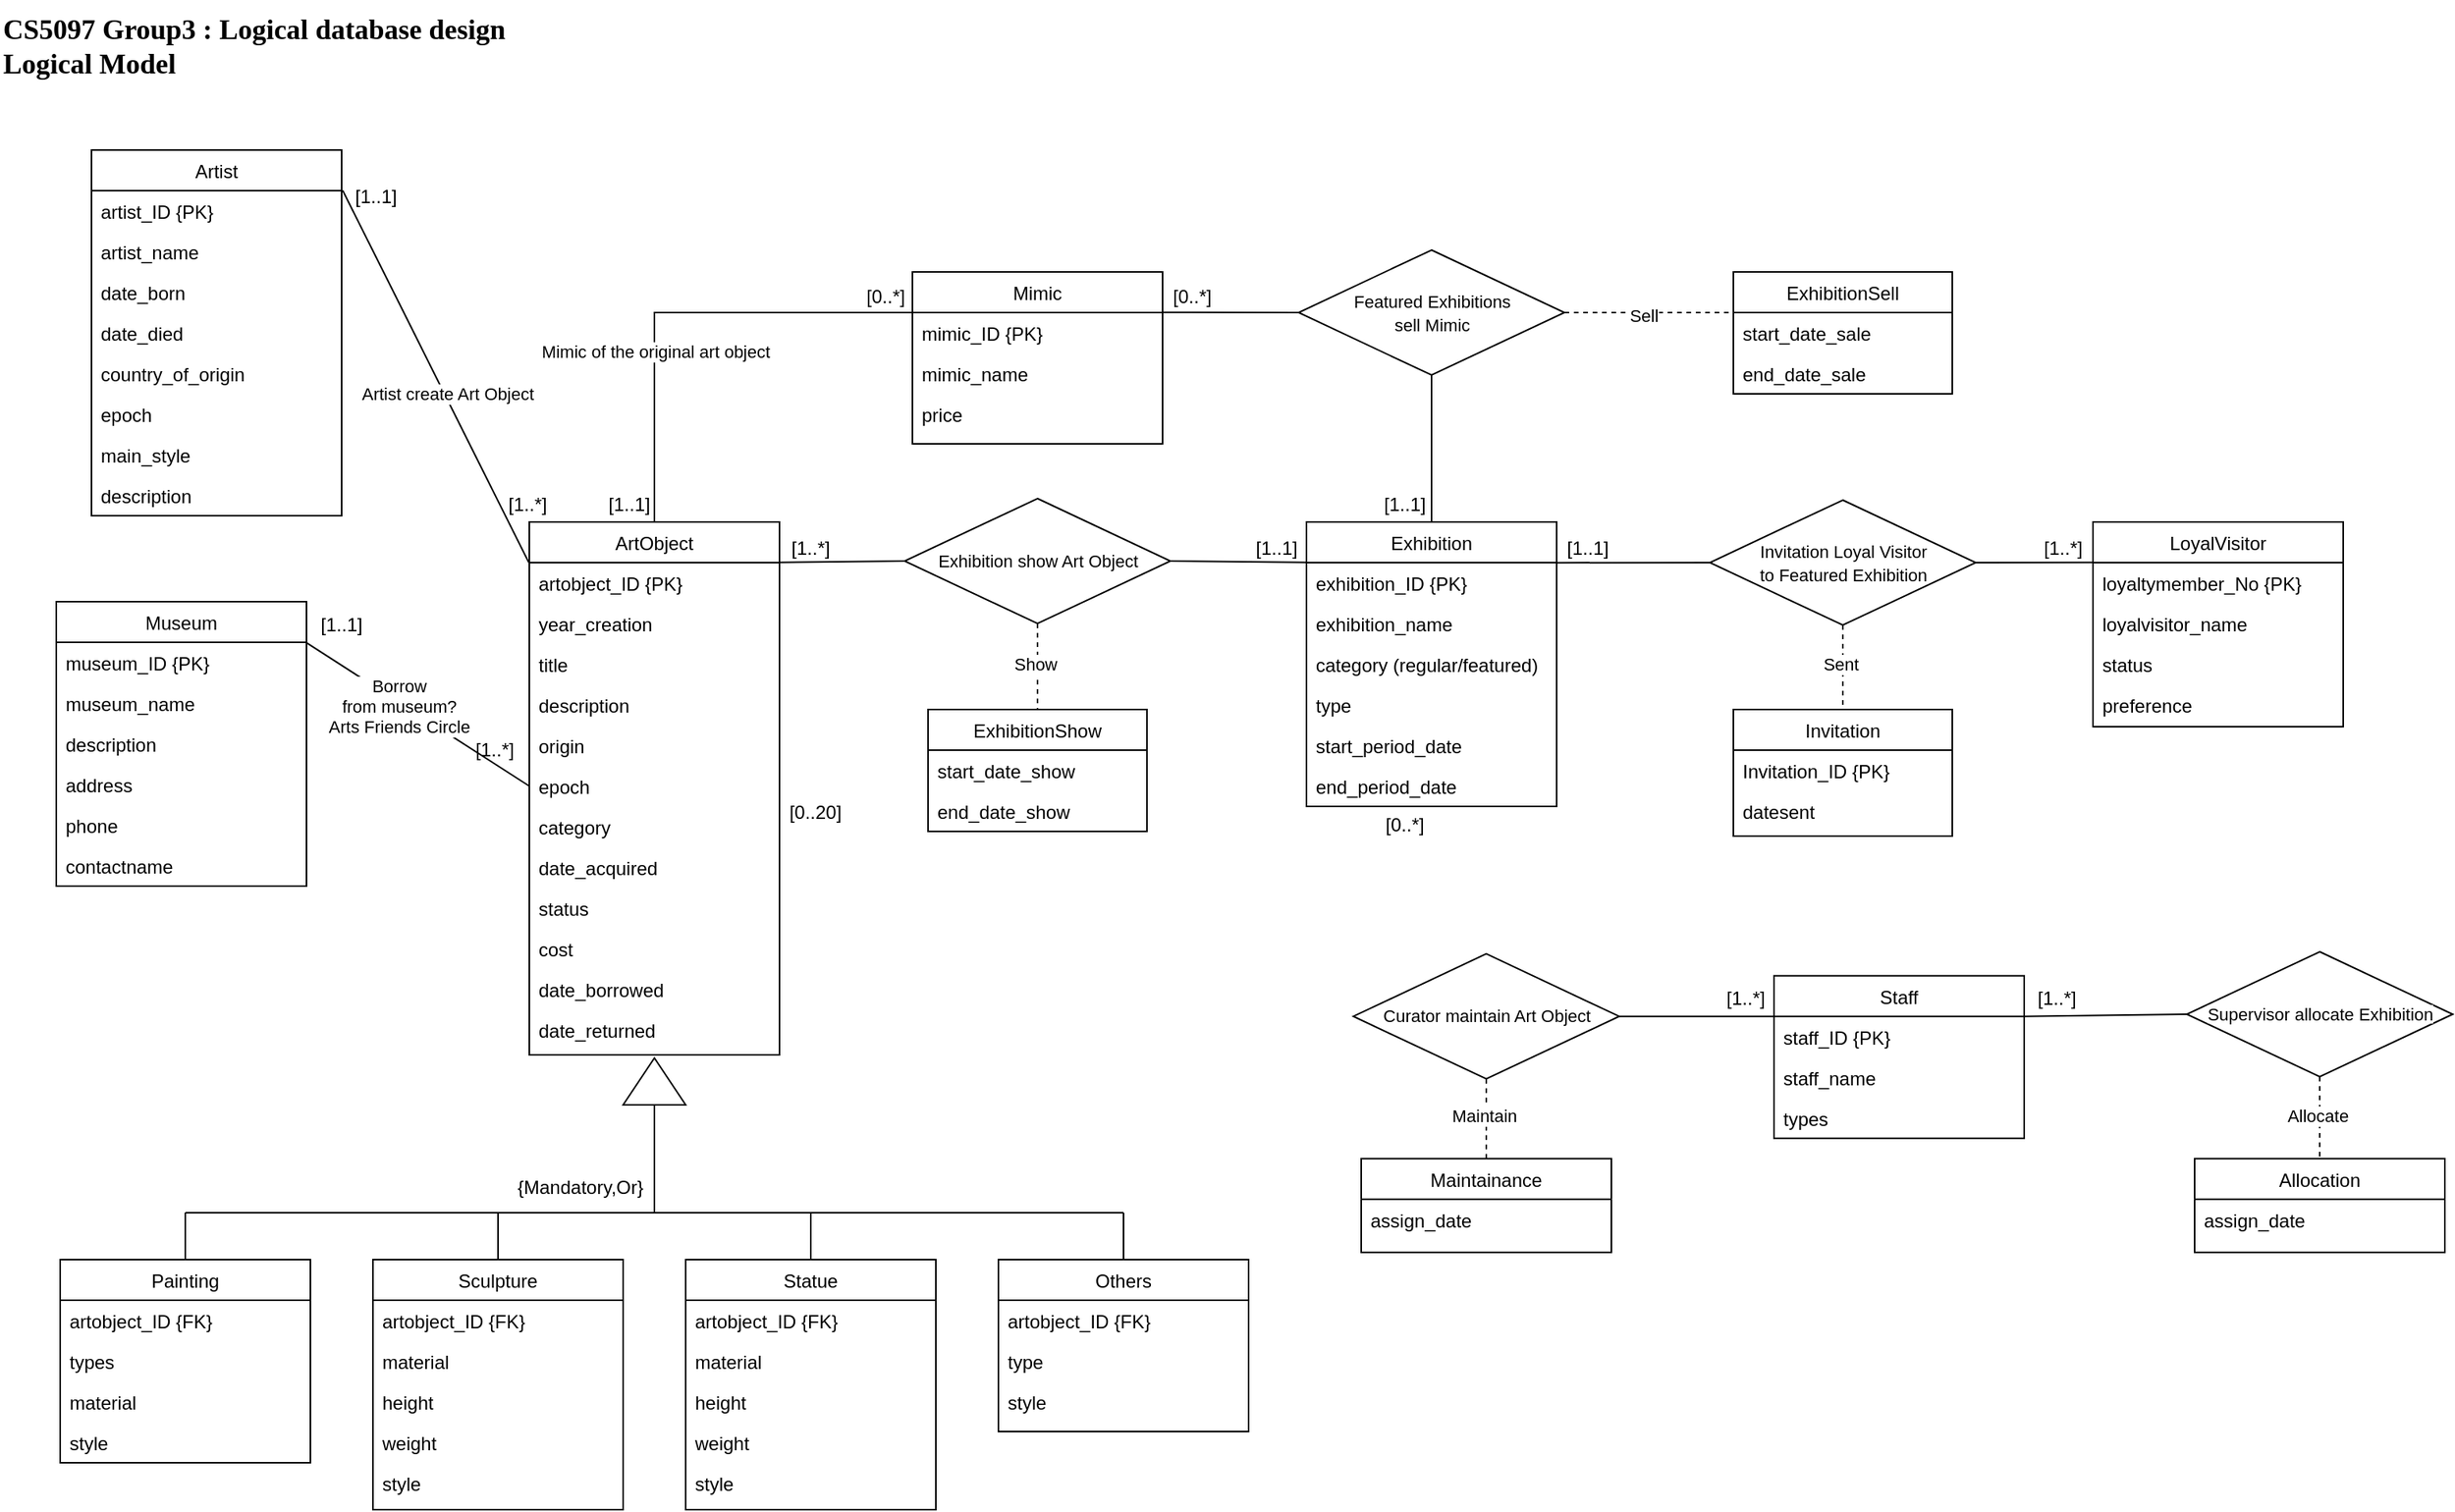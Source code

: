<mxfile version="25.0.1">
  <diagram name="Page-1" id="IZ9ZeoTpkab2BtDsZXUm">
    <mxGraphModel dx="1613" dy="706" grid="1" gridSize="10" guides="1" tooltips="1" connect="1" arrows="1" fold="1" page="1" pageScale="1" pageWidth="850" pageHeight="1100" math="0" shadow="0">
      <root>
        <mxCell id="0" />
        <mxCell id="1" parent="0" />
        <mxCell id="pGw7Etr71XwitQisdbL5-1" value="Museum" style="swimlane;fontStyle=0;align=center;verticalAlign=top;childLayout=stackLayout;horizontal=1;startSize=26;horizontalStack=0;resizeParent=1;resizeLast=0;collapsible=1;marginBottom=0;rounded=0;shadow=0;strokeWidth=1;" vertex="1" parent="1">
          <mxGeometry x="76" y="425" width="160" height="182" as="geometry">
            <mxRectangle x="130" y="380" width="160" height="26" as="alternateBounds" />
          </mxGeometry>
        </mxCell>
        <mxCell id="pGw7Etr71XwitQisdbL5-2" value="museum_ID {PK}" style="text;align=left;verticalAlign=top;spacingLeft=4;spacingRight=4;overflow=hidden;rotatable=0;points=[[0,0.5],[1,0.5]];portConstraint=eastwest;" vertex="1" parent="pGw7Etr71XwitQisdbL5-1">
          <mxGeometry y="26" width="160" height="26" as="geometry" />
        </mxCell>
        <mxCell id="pGw7Etr71XwitQisdbL5-3" value="museum_name" style="text;align=left;verticalAlign=top;spacingLeft=4;spacingRight=4;overflow=hidden;rotatable=0;points=[[0,0.5],[1,0.5]];portConstraint=eastwest;" vertex="1" parent="pGw7Etr71XwitQisdbL5-1">
          <mxGeometry y="52" width="160" height="26" as="geometry" />
        </mxCell>
        <mxCell id="pGw7Etr71XwitQisdbL5-4" value="description" style="text;align=left;verticalAlign=top;spacingLeft=4;spacingRight=4;overflow=hidden;rotatable=0;points=[[0,0.5],[1,0.5]];portConstraint=eastwest;" vertex="1" parent="pGw7Etr71XwitQisdbL5-1">
          <mxGeometry y="78" width="160" height="26" as="geometry" />
        </mxCell>
        <mxCell id="pGw7Etr71XwitQisdbL5-5" value="address" style="text;align=left;verticalAlign=top;spacingLeft=4;spacingRight=4;overflow=hidden;rotatable=0;points=[[0,0.5],[1,0.5]];portConstraint=eastwest;" vertex="1" parent="pGw7Etr71XwitQisdbL5-1">
          <mxGeometry y="104" width="160" height="26" as="geometry" />
        </mxCell>
        <mxCell id="pGw7Etr71XwitQisdbL5-6" value="phone" style="text;align=left;verticalAlign=top;spacingLeft=4;spacingRight=4;overflow=hidden;rotatable=0;points=[[0,0.5],[1,0.5]];portConstraint=eastwest;" vertex="1" parent="pGw7Etr71XwitQisdbL5-1">
          <mxGeometry y="130" width="160" height="26" as="geometry" />
        </mxCell>
        <mxCell id="pGw7Etr71XwitQisdbL5-7" value="contactname" style="text;align=left;verticalAlign=top;spacingLeft=4;spacingRight=4;overflow=hidden;rotatable=0;points=[[0,0.5],[1,0.5]];portConstraint=eastwest;" vertex="1" parent="pGw7Etr71XwitQisdbL5-1">
          <mxGeometry y="156" width="160" height="26" as="geometry" />
        </mxCell>
        <mxCell id="pGw7Etr71XwitQisdbL5-8" value="ArtObject" style="swimlane;fontStyle=0;align=center;verticalAlign=top;childLayout=stackLayout;horizontal=1;startSize=26;horizontalStack=0;resizeParent=1;resizeLast=0;collapsible=1;marginBottom=0;rounded=0;shadow=0;strokeWidth=1;" vertex="1" parent="1">
          <mxGeometry x="378.5" y="374" width="160" height="341" as="geometry">
            <mxRectangle x="130" y="380" width="160" height="26" as="alternateBounds" />
          </mxGeometry>
        </mxCell>
        <mxCell id="pGw7Etr71XwitQisdbL5-9" value="artobject_ID {PK}" style="text;align=left;verticalAlign=top;spacingLeft=4;spacingRight=4;overflow=hidden;rotatable=0;points=[[0,0.5],[1,0.5]];portConstraint=eastwest;" vertex="1" parent="pGw7Etr71XwitQisdbL5-8">
          <mxGeometry y="26" width="160" height="26" as="geometry" />
        </mxCell>
        <mxCell id="pGw7Etr71XwitQisdbL5-10" value="year_creation" style="text;align=left;verticalAlign=top;spacingLeft=4;spacingRight=4;overflow=hidden;rotatable=0;points=[[0,0.5],[1,0.5]];portConstraint=eastwest;" vertex="1" parent="pGw7Etr71XwitQisdbL5-8">
          <mxGeometry y="52" width="160" height="26" as="geometry" />
        </mxCell>
        <mxCell id="pGw7Etr71XwitQisdbL5-11" value="title" style="text;align=left;verticalAlign=top;spacingLeft=4;spacingRight=4;overflow=hidden;rotatable=0;points=[[0,0.5],[1,0.5]];portConstraint=eastwest;" vertex="1" parent="pGw7Etr71XwitQisdbL5-8">
          <mxGeometry y="78" width="160" height="26" as="geometry" />
        </mxCell>
        <mxCell id="pGw7Etr71XwitQisdbL5-12" value="description" style="text;align=left;verticalAlign=top;spacingLeft=4;spacingRight=4;overflow=hidden;rotatable=0;points=[[0,0.5],[1,0.5]];portConstraint=eastwest;" vertex="1" parent="pGw7Etr71XwitQisdbL5-8">
          <mxGeometry y="104" width="160" height="26" as="geometry" />
        </mxCell>
        <mxCell id="pGw7Etr71XwitQisdbL5-13" value="origin" style="text;align=left;verticalAlign=top;spacingLeft=4;spacingRight=4;overflow=hidden;rotatable=0;points=[[0,0.5],[1,0.5]];portConstraint=eastwest;" vertex="1" parent="pGw7Etr71XwitQisdbL5-8">
          <mxGeometry y="130" width="160" height="26" as="geometry" />
        </mxCell>
        <mxCell id="pGw7Etr71XwitQisdbL5-14" value="epoch" style="text;align=left;verticalAlign=top;spacingLeft=4;spacingRight=4;overflow=hidden;rotatable=0;points=[[0,0.5],[1,0.5]];portConstraint=eastwest;" vertex="1" parent="pGw7Etr71XwitQisdbL5-8">
          <mxGeometry y="156" width="160" height="26" as="geometry" />
        </mxCell>
        <mxCell id="pGw7Etr71XwitQisdbL5-15" value="category" style="text;align=left;verticalAlign=top;spacingLeft=4;spacingRight=4;overflow=hidden;rotatable=0;points=[[0,0.5],[1,0.5]];portConstraint=eastwest;" vertex="1" parent="pGw7Etr71XwitQisdbL5-8">
          <mxGeometry y="182" width="160" height="26" as="geometry" />
        </mxCell>
        <mxCell id="pGw7Etr71XwitQisdbL5-16" value="date_acquired" style="text;align=left;verticalAlign=top;spacingLeft=4;spacingRight=4;overflow=hidden;rotatable=0;points=[[0,0.5],[1,0.5]];portConstraint=eastwest;" vertex="1" parent="pGw7Etr71XwitQisdbL5-8">
          <mxGeometry y="208" width="160" height="26" as="geometry" />
        </mxCell>
        <mxCell id="pGw7Etr71XwitQisdbL5-17" value="status" style="text;align=left;verticalAlign=top;spacingLeft=4;spacingRight=4;overflow=hidden;rotatable=0;points=[[0,0.5],[1,0.5]];portConstraint=eastwest;" vertex="1" parent="pGw7Etr71XwitQisdbL5-8">
          <mxGeometry y="234" width="160" height="26" as="geometry" />
        </mxCell>
        <mxCell id="pGw7Etr71XwitQisdbL5-18" value="cost" style="text;align=left;verticalAlign=top;spacingLeft=4;spacingRight=4;overflow=hidden;rotatable=0;points=[[0,0.5],[1,0.5]];portConstraint=eastwest;" vertex="1" parent="pGw7Etr71XwitQisdbL5-8">
          <mxGeometry y="260" width="160" height="26" as="geometry" />
        </mxCell>
        <mxCell id="pGw7Etr71XwitQisdbL5-19" value="date_borrowed" style="text;align=left;verticalAlign=top;spacingLeft=4;spacingRight=4;overflow=hidden;rotatable=0;points=[[0,0.5],[1,0.5]];portConstraint=eastwest;" vertex="1" parent="pGw7Etr71XwitQisdbL5-8">
          <mxGeometry y="286" width="160" height="26" as="geometry" />
        </mxCell>
        <mxCell id="pGw7Etr71XwitQisdbL5-20" value="date_returned" style="text;align=left;verticalAlign=top;spacingLeft=4;spacingRight=4;overflow=hidden;rotatable=0;points=[[0,0.5],[1,0.5]];portConstraint=eastwest;" vertex="1" parent="pGw7Etr71XwitQisdbL5-8">
          <mxGeometry y="312" width="160" height="26" as="geometry" />
        </mxCell>
        <mxCell id="pGw7Etr71XwitQisdbL5-21" value="Artist" style="swimlane;fontStyle=0;align=center;verticalAlign=top;childLayout=stackLayout;horizontal=1;startSize=26;horizontalStack=0;resizeParent=1;resizeLast=0;collapsible=1;marginBottom=0;rounded=0;shadow=0;strokeWidth=1;" vertex="1" parent="1">
          <mxGeometry x="98.5" y="136" width="160" height="234" as="geometry">
            <mxRectangle x="130" y="380" width="160" height="26" as="alternateBounds" />
          </mxGeometry>
        </mxCell>
        <mxCell id="pGw7Etr71XwitQisdbL5-22" value="artist_ID {PK}" style="text;align=left;verticalAlign=top;spacingLeft=4;spacingRight=4;overflow=hidden;rotatable=0;points=[[0,0.5],[1,0.5]];portConstraint=eastwest;" vertex="1" parent="pGw7Etr71XwitQisdbL5-21">
          <mxGeometry y="26" width="160" height="26" as="geometry" />
        </mxCell>
        <mxCell id="pGw7Etr71XwitQisdbL5-23" value="artist_name" style="text;align=left;verticalAlign=top;spacingLeft=4;spacingRight=4;overflow=hidden;rotatable=0;points=[[0,0.5],[1,0.5]];portConstraint=eastwest;" vertex="1" parent="pGw7Etr71XwitQisdbL5-21">
          <mxGeometry y="52" width="160" height="26" as="geometry" />
        </mxCell>
        <mxCell id="pGw7Etr71XwitQisdbL5-24" value="date_born" style="text;align=left;verticalAlign=top;spacingLeft=4;spacingRight=4;overflow=hidden;rotatable=0;points=[[0,0.5],[1,0.5]];portConstraint=eastwest;" vertex="1" parent="pGw7Etr71XwitQisdbL5-21">
          <mxGeometry y="78" width="160" height="26" as="geometry" />
        </mxCell>
        <mxCell id="pGw7Etr71XwitQisdbL5-25" value="date_died" style="text;align=left;verticalAlign=top;spacingLeft=4;spacingRight=4;overflow=hidden;rotatable=0;points=[[0,0.5],[1,0.5]];portConstraint=eastwest;" vertex="1" parent="pGw7Etr71XwitQisdbL5-21">
          <mxGeometry y="104" width="160" height="26" as="geometry" />
        </mxCell>
        <mxCell id="pGw7Etr71XwitQisdbL5-26" value="country_of_origin" style="text;align=left;verticalAlign=top;spacingLeft=4;spacingRight=4;overflow=hidden;rotatable=0;points=[[0,0.5],[1,0.5]];portConstraint=eastwest;" vertex="1" parent="pGw7Etr71XwitQisdbL5-21">
          <mxGeometry y="130" width="160" height="26" as="geometry" />
        </mxCell>
        <mxCell id="pGw7Etr71XwitQisdbL5-27" value="epoch" style="text;align=left;verticalAlign=top;spacingLeft=4;spacingRight=4;overflow=hidden;rotatable=0;points=[[0,0.5],[1,0.5]];portConstraint=eastwest;" vertex="1" parent="pGw7Etr71XwitQisdbL5-21">
          <mxGeometry y="156" width="160" height="26" as="geometry" />
        </mxCell>
        <mxCell id="pGw7Etr71XwitQisdbL5-28" value="main_style" style="text;align=left;verticalAlign=top;spacingLeft=4;spacingRight=4;overflow=hidden;rotatable=0;points=[[0,0.5],[1,0.5]];portConstraint=eastwest;" vertex="1" parent="pGw7Etr71XwitQisdbL5-21">
          <mxGeometry y="182" width="160" height="26" as="geometry" />
        </mxCell>
        <mxCell id="pGw7Etr71XwitQisdbL5-29" value="description" style="text;align=left;verticalAlign=top;spacingLeft=4;spacingRight=4;overflow=hidden;rotatable=0;points=[[0,0.5],[1,0.5]];portConstraint=eastwest;" vertex="1" parent="pGw7Etr71XwitQisdbL5-21">
          <mxGeometry y="208" width="160" height="26" as="geometry" />
        </mxCell>
        <mxCell id="pGw7Etr71XwitQisdbL5-47" value="Exhibition" style="swimlane;fontStyle=0;align=center;verticalAlign=top;childLayout=stackLayout;horizontal=1;startSize=26;horizontalStack=0;resizeParent=1;resizeLast=0;collapsible=1;marginBottom=0;rounded=0;shadow=0;strokeWidth=1;" vertex="1" parent="1">
          <mxGeometry x="875.5" y="374" width="160" height="182" as="geometry">
            <mxRectangle x="130" y="380" width="160" height="26" as="alternateBounds" />
          </mxGeometry>
        </mxCell>
        <mxCell id="pGw7Etr71XwitQisdbL5-48" value="exhibition_ID {PK}" style="text;align=left;verticalAlign=top;spacingLeft=4;spacingRight=4;overflow=hidden;rotatable=0;points=[[0,0.5],[1,0.5]];portConstraint=eastwest;" vertex="1" parent="pGw7Etr71XwitQisdbL5-47">
          <mxGeometry y="26" width="160" height="26" as="geometry" />
        </mxCell>
        <mxCell id="pGw7Etr71XwitQisdbL5-49" value="exhibition_name" style="text;align=left;verticalAlign=top;spacingLeft=4;spacingRight=4;overflow=hidden;rotatable=0;points=[[0,0.5],[1,0.5]];portConstraint=eastwest;" vertex="1" parent="pGw7Etr71XwitQisdbL5-47">
          <mxGeometry y="52" width="160" height="26" as="geometry" />
        </mxCell>
        <mxCell id="pGw7Etr71XwitQisdbL5-50" value="category (regular/featured)" style="text;align=left;verticalAlign=top;spacingLeft=4;spacingRight=4;overflow=hidden;rotatable=0;points=[[0,0.5],[1,0.5]];portConstraint=eastwest;" vertex="1" parent="pGw7Etr71XwitQisdbL5-47">
          <mxGeometry y="78" width="160" height="26" as="geometry" />
        </mxCell>
        <mxCell id="pGw7Etr71XwitQisdbL5-51" value="type" style="text;align=left;verticalAlign=top;spacingLeft=4;spacingRight=4;overflow=hidden;rotatable=0;points=[[0,0.5],[1,0.5]];portConstraint=eastwest;" vertex="1" parent="pGw7Etr71XwitQisdbL5-47">
          <mxGeometry y="104" width="160" height="26" as="geometry" />
        </mxCell>
        <mxCell id="pGw7Etr71XwitQisdbL5-52" value="start_period_date" style="text;align=left;verticalAlign=top;spacingLeft=4;spacingRight=4;overflow=hidden;rotatable=0;points=[[0,0.5],[1,0.5]];portConstraint=eastwest;" vertex="1" parent="pGw7Etr71XwitQisdbL5-47">
          <mxGeometry y="130" width="160" height="26" as="geometry" />
        </mxCell>
        <mxCell id="pGw7Etr71XwitQisdbL5-53" value="end_period_date" style="text;align=left;verticalAlign=top;spacingLeft=4;spacingRight=4;overflow=hidden;rotatable=0;points=[[0,0.5],[1,0.5]];portConstraint=eastwest;" vertex="1" parent="pGw7Etr71XwitQisdbL5-47">
          <mxGeometry y="156" width="160" height="26" as="geometry" />
        </mxCell>
        <mxCell id="pGw7Etr71XwitQisdbL5-54" value="Mimic" style="swimlane;fontStyle=0;align=center;verticalAlign=top;childLayout=stackLayout;horizontal=1;startSize=26;horizontalStack=0;resizeParent=1;resizeLast=0;collapsible=1;marginBottom=0;rounded=0;shadow=0;strokeWidth=1;" vertex="1" parent="1">
          <mxGeometry x="623.5" y="214" width="160" height="110" as="geometry">
            <mxRectangle x="130" y="380" width="160" height="26" as="alternateBounds" />
          </mxGeometry>
        </mxCell>
        <mxCell id="pGw7Etr71XwitQisdbL5-55" value="mimic_ID {PK}" style="text;align=left;verticalAlign=top;spacingLeft=4;spacingRight=4;overflow=hidden;rotatable=0;points=[[0,0.5],[1,0.5]];portConstraint=eastwest;" vertex="1" parent="pGw7Etr71XwitQisdbL5-54">
          <mxGeometry y="26" width="160" height="26" as="geometry" />
        </mxCell>
        <mxCell id="pGw7Etr71XwitQisdbL5-56" value="mimic_name" style="text;align=left;verticalAlign=top;spacingLeft=4;spacingRight=4;overflow=hidden;rotatable=0;points=[[0,0.5],[1,0.5]];portConstraint=eastwest;" vertex="1" parent="pGw7Etr71XwitQisdbL5-54">
          <mxGeometry y="52" width="160" height="26" as="geometry" />
        </mxCell>
        <mxCell id="pGw7Etr71XwitQisdbL5-57" value="price" style="text;align=left;verticalAlign=top;spacingLeft=4;spacingRight=4;overflow=hidden;rotatable=0;points=[[0,0.5],[1,0.5]];portConstraint=eastwest;" vertex="1" parent="pGw7Etr71XwitQisdbL5-54">
          <mxGeometry y="78" width="160" height="26" as="geometry" />
        </mxCell>
        <mxCell id="pGw7Etr71XwitQisdbL5-58" value="LoyalVisitor" style="swimlane;fontStyle=0;align=center;verticalAlign=top;childLayout=stackLayout;horizontal=1;startSize=26;horizontalStack=0;resizeParent=1;resizeLast=0;collapsible=1;marginBottom=0;rounded=0;shadow=0;strokeWidth=1;" vertex="1" parent="1">
          <mxGeometry x="1378.5" y="374" width="160" height="131" as="geometry">
            <mxRectangle x="130" y="380" width="160" height="26" as="alternateBounds" />
          </mxGeometry>
        </mxCell>
        <mxCell id="pGw7Etr71XwitQisdbL5-59" value="loyaltymember_No {PK}" style="text;align=left;verticalAlign=top;spacingLeft=4;spacingRight=4;overflow=hidden;rotatable=0;points=[[0,0.5],[1,0.5]];portConstraint=eastwest;" vertex="1" parent="pGw7Etr71XwitQisdbL5-58">
          <mxGeometry y="26" width="160" height="26" as="geometry" />
        </mxCell>
        <mxCell id="pGw7Etr71XwitQisdbL5-60" value="loyalvisitor_name" style="text;align=left;verticalAlign=top;spacingLeft=4;spacingRight=4;overflow=hidden;rotatable=0;points=[[0,0.5],[1,0.5]];portConstraint=eastwest;" vertex="1" parent="pGw7Etr71XwitQisdbL5-58">
          <mxGeometry y="52" width="160" height="26" as="geometry" />
        </mxCell>
        <mxCell id="pGw7Etr71XwitQisdbL5-61" value="status" style="text;align=left;verticalAlign=top;spacingLeft=4;spacingRight=4;overflow=hidden;rotatable=0;points=[[0,0.5],[1,0.5]];portConstraint=eastwest;" vertex="1" parent="pGw7Etr71XwitQisdbL5-58">
          <mxGeometry y="78" width="160" height="26" as="geometry" />
        </mxCell>
        <mxCell id="pGw7Etr71XwitQisdbL5-62" value="preference" style="text;align=left;verticalAlign=top;spacingLeft=4;spacingRight=4;overflow=hidden;rotatable=0;points=[[0,0.5],[1,0.5]];portConstraint=eastwest;" vertex="1" parent="pGw7Etr71XwitQisdbL5-58">
          <mxGeometry y="104" width="160" height="26" as="geometry" />
        </mxCell>
        <mxCell id="pGw7Etr71XwitQisdbL5-63" value="Staff" style="swimlane;fontStyle=0;align=center;verticalAlign=top;childLayout=stackLayout;horizontal=1;startSize=26;horizontalStack=0;resizeParent=1;resizeLast=0;collapsible=1;marginBottom=0;rounded=0;shadow=0;strokeWidth=1;" vertex="1" parent="1">
          <mxGeometry x="1174.5" y="664.36" width="160" height="104" as="geometry">
            <mxRectangle x="130" y="380" width="160" height="26" as="alternateBounds" />
          </mxGeometry>
        </mxCell>
        <mxCell id="pGw7Etr71XwitQisdbL5-64" value="staff_ID {PK}" style="text;align=left;verticalAlign=top;spacingLeft=4;spacingRight=4;overflow=hidden;rotatable=0;points=[[0,0.5],[1,0.5]];portConstraint=eastwest;" vertex="1" parent="pGw7Etr71XwitQisdbL5-63">
          <mxGeometry y="26" width="160" height="26" as="geometry" />
        </mxCell>
        <mxCell id="pGw7Etr71XwitQisdbL5-65" value="staff_name" style="text;align=left;verticalAlign=top;spacingLeft=4;spacingRight=4;overflow=hidden;rotatable=0;points=[[0,0.5],[1,0.5]];portConstraint=eastwest;" vertex="1" parent="pGw7Etr71XwitQisdbL5-63">
          <mxGeometry y="52" width="160" height="26" as="geometry" />
        </mxCell>
        <mxCell id="pGw7Etr71XwitQisdbL5-66" value="types" style="text;align=left;verticalAlign=top;spacingLeft=4;spacingRight=4;overflow=hidden;rotatable=0;points=[[0,0.5],[1,0.5]];portConstraint=eastwest;" vertex="1" parent="pGw7Etr71XwitQisdbL5-63">
          <mxGeometry y="78" width="160" height="26" as="geometry" />
        </mxCell>
        <mxCell id="pGw7Etr71XwitQisdbL5-67" value="Maintainance" style="swimlane;fontStyle=0;align=center;verticalAlign=top;childLayout=stackLayout;horizontal=1;startSize=26;horizontalStack=0;resizeParent=1;resizeLast=0;collapsible=1;marginBottom=0;rounded=0;shadow=0;strokeWidth=1;" vertex="1" parent="1">
          <mxGeometry x="910.5" y="781.36" width="160" height="60" as="geometry">
            <mxRectangle x="130" y="380" width="160" height="26" as="alternateBounds" />
          </mxGeometry>
        </mxCell>
        <mxCell id="pGw7Etr71XwitQisdbL5-68" value="assign_date" style="text;align=left;verticalAlign=top;spacingLeft=4;spacingRight=4;overflow=hidden;rotatable=0;points=[[0,0.5],[1,0.5]];portConstraint=eastwest;" vertex="1" parent="pGw7Etr71XwitQisdbL5-67">
          <mxGeometry y="26" width="160" height="26" as="geometry" />
        </mxCell>
        <mxCell id="pGw7Etr71XwitQisdbL5-69" value="Allocation" style="swimlane;fontStyle=0;align=center;verticalAlign=top;childLayout=stackLayout;horizontal=1;startSize=26;horizontalStack=0;resizeParent=1;resizeLast=0;collapsible=1;marginBottom=0;rounded=0;shadow=0;strokeWidth=1;" vertex="1" parent="1">
          <mxGeometry x="1443.5" y="781.36" width="160" height="60" as="geometry">
            <mxRectangle x="130" y="380" width="160" height="26" as="alternateBounds" />
          </mxGeometry>
        </mxCell>
        <mxCell id="pGw7Etr71XwitQisdbL5-70" value="assign_date" style="text;align=left;verticalAlign=top;spacingLeft=4;spacingRight=4;overflow=hidden;rotatable=0;points=[[0,0.5],[1,0.5]];portConstraint=eastwest;" vertex="1" parent="pGw7Etr71XwitQisdbL5-69">
          <mxGeometry y="26" width="160" height="34" as="geometry" />
        </mxCell>
        <mxCell id="pGw7Etr71XwitQisdbL5-71" value="ExhibitionSell" style="swimlane;fontStyle=0;align=center;verticalAlign=top;childLayout=stackLayout;horizontal=1;startSize=26;horizontalStack=0;resizeParent=1;resizeLast=0;collapsible=1;marginBottom=0;rounded=0;shadow=0;strokeWidth=1;" vertex="1" parent="1">
          <mxGeometry x="1148.5" y="214" width="140" height="78" as="geometry">
            <mxRectangle x="130" y="380" width="160" height="26" as="alternateBounds" />
          </mxGeometry>
        </mxCell>
        <mxCell id="pGw7Etr71XwitQisdbL5-72" value="start_date_sale" style="text;align=left;verticalAlign=top;spacingLeft=4;spacingRight=4;overflow=hidden;rotatable=0;points=[[0,0.5],[1,0.5]];portConstraint=eastwest;" vertex="1" parent="pGw7Etr71XwitQisdbL5-71">
          <mxGeometry y="26" width="140" height="26" as="geometry" />
        </mxCell>
        <mxCell id="pGw7Etr71XwitQisdbL5-73" value="end_date_sale" style="text;align=left;verticalAlign=top;spacingLeft=4;spacingRight=4;overflow=hidden;rotatable=0;points=[[0,0.5],[1,0.5]];portConstraint=eastwest;" vertex="1" parent="pGw7Etr71XwitQisdbL5-71">
          <mxGeometry y="52" width="140" height="26" as="geometry" />
        </mxCell>
        <mxCell id="pGw7Etr71XwitQisdbL5-74" value="&lt;font face=&quot;Tahoma&quot; style=&quot;font-size: 18px;&quot;&gt;&lt;font style=&quot;&quot;&gt;CS5097 Group3 : Logical database design&lt;/font&gt;&lt;/font&gt;&lt;div&gt;&lt;font face=&quot;Tahoma&quot; style=&quot;font-size: 18px;&quot;&gt;&lt;span style=&quot;background-color: initial;&quot;&gt;Logical Model&lt;/span&gt;&lt;/font&gt;&lt;/div&gt;" style="text;html=1;align=left;verticalAlign=middle;whiteSpace=wrap;rounded=0;fontStyle=1" vertex="1" parent="1">
          <mxGeometry x="40" y="40" width="478" height="60" as="geometry" />
        </mxCell>
        <mxCell id="pGw7Etr71XwitQisdbL5-75" value="" style="endArrow=none;html=1;rounded=0;exitX=1.004;exitY=-0.007;exitDx=0;exitDy=0;exitPerimeter=0;entryX=-0.002;entryY=-0.003;entryDx=0;entryDy=0;entryPerimeter=0;" edge="1" parent="1" source="pGw7Etr71XwitQisdbL5-22" target="pGw7Etr71XwitQisdbL5-9">
          <mxGeometry width="50" height="50" relative="1" as="geometry">
            <mxPoint x="738.5" y="454" as="sourcePoint" />
            <mxPoint x="366.5" y="392" as="targetPoint" />
          </mxGeometry>
        </mxCell>
        <mxCell id="pGw7Etr71XwitQisdbL5-135" value="Artist create Art Object" style="edgeLabel;html=1;align=center;verticalAlign=middle;resizable=0;points=[];" vertex="1" connectable="0" parent="pGw7Etr71XwitQisdbL5-75">
          <mxGeometry x="-0.071" relative="1" as="geometry">
            <mxPoint x="11" y="19" as="offset" />
          </mxGeometry>
        </mxCell>
        <mxCell id="pGw7Etr71XwitQisdbL5-76" value="[1..1]" style="text;html=1;align=center;verticalAlign=middle;whiteSpace=wrap;rounded=0;" vertex="1" parent="1">
          <mxGeometry x="257.5" y="151" width="45" height="30" as="geometry" />
        </mxCell>
        <mxCell id="pGw7Etr71XwitQisdbL5-77" value="[1..*]" style="text;html=1;align=center;verticalAlign=middle;whiteSpace=wrap;rounded=0;" vertex="1" parent="1">
          <mxGeometry x="354.5" y="348" width="45" height="30" as="geometry" />
        </mxCell>
        <mxCell id="pGw7Etr71XwitQisdbL5-79" value="" style="endArrow=none;html=1;rounded=0;exitX=0;exitY=0.5;exitDx=0;exitDy=0;entryX=0.998;entryY=0.004;entryDx=0;entryDy=0;entryPerimeter=0;" edge="1" parent="1" source="pGw7Etr71XwitQisdbL5-14" target="pGw7Etr71XwitQisdbL5-2">
          <mxGeometry width="50" height="50" relative="1" as="geometry">
            <mxPoint x="395.5" y="735" as="sourcePoint" />
            <mxPoint x="185.5" y="445" as="targetPoint" />
          </mxGeometry>
        </mxCell>
        <mxCell id="pGw7Etr71XwitQisdbL5-80" value="&lt;div&gt;Borrow&lt;br&gt;from museum?&lt;/div&gt;&lt;div&gt;Arts Friends Circle&lt;/div&gt;" style="edgeLabel;html=1;align=center;verticalAlign=middle;resizable=0;points=[];" vertex="1" connectable="0" parent="pGw7Etr71XwitQisdbL5-79">
          <mxGeometry x="-0.092" y="-1" relative="1" as="geometry">
            <mxPoint x="-20" y="-9" as="offset" />
          </mxGeometry>
        </mxCell>
        <mxCell id="pGw7Etr71XwitQisdbL5-81" value="[1..*]" style="text;html=1;align=center;verticalAlign=middle;whiteSpace=wrap;rounded=0;" vertex="1" parent="1">
          <mxGeometry x="333.5" y="505" width="45" height="30" as="geometry" />
        </mxCell>
        <mxCell id="pGw7Etr71XwitQisdbL5-87" value="[1..1]" style="text;html=1;align=center;verticalAlign=middle;whiteSpace=wrap;rounded=0;" vertex="1" parent="1">
          <mxGeometry x="236" y="425" width="45" height="30" as="geometry" />
        </mxCell>
        <mxCell id="pGw7Etr71XwitQisdbL5-93" value="&lt;span style=&quot;font-size: 11px; text-wrap-mode: nowrap; background-color: rgb(255, 255, 255);&quot;&gt;Featured Exhibitions&lt;/span&gt;&lt;div&gt;&lt;span style=&quot;font-size: 11px; text-wrap-mode: nowrap; background-color: rgb(255, 255, 255);&quot;&gt;sell Mimic&lt;/span&gt;&lt;/div&gt;" style="rhombus;whiteSpace=wrap;html=1;" vertex="1" parent="1">
          <mxGeometry x="870.5" y="200" width="170" height="80" as="geometry" />
        </mxCell>
        <mxCell id="pGw7Etr71XwitQisdbL5-94" value="" style="endArrow=none;html=1;rounded=0;entryX=0.5;entryY=0;entryDx=0;entryDy=0;exitX=0;exitY=0.001;exitDx=0;exitDy=0;exitPerimeter=0;" edge="1" parent="1" source="pGw7Etr71XwitQisdbL5-55" target="pGw7Etr71XwitQisdbL5-8">
          <mxGeometry width="50" height="50" relative="1" as="geometry">
            <mxPoint x="598.5" y="255" as="sourcePoint" />
            <mxPoint x="723.5" y="548" as="targetPoint" />
            <Array as="points">
              <mxPoint x="458.5" y="240" />
            </Array>
          </mxGeometry>
        </mxCell>
        <mxCell id="pGw7Etr71XwitQisdbL5-136" value="Mimic of the original art object" style="edgeLabel;html=1;align=center;verticalAlign=middle;resizable=0;points=[];" vertex="1" connectable="0" parent="pGw7Etr71XwitQisdbL5-94">
          <mxGeometry x="0.297" y="-1" relative="1" as="geometry">
            <mxPoint x="1" y="-4" as="offset" />
          </mxGeometry>
        </mxCell>
        <mxCell id="pGw7Etr71XwitQisdbL5-95" value="" style="endArrow=none;html=1;rounded=0;exitX=1;exitY=0.5;exitDx=0;exitDy=0;dashed=1;entryX=-0.001;entryY=0;entryDx=0;entryDy=0;entryPerimeter=0;" edge="1" parent="1" source="pGw7Etr71XwitQisdbL5-93" target="pGw7Etr71XwitQisdbL5-72">
          <mxGeometry width="50" height="50" relative="1" as="geometry">
            <mxPoint x="858.5" y="266" as="sourcePoint" />
            <mxPoint x="1108.5" y="245" as="targetPoint" />
          </mxGeometry>
        </mxCell>
        <mxCell id="pGw7Etr71XwitQisdbL5-96" value="Sell" style="edgeLabel;html=1;align=center;verticalAlign=middle;resizable=0;points=[];" vertex="1" connectable="0" parent="pGw7Etr71XwitQisdbL5-95">
          <mxGeometry x="-0.073" y="-2" relative="1" as="geometry">
            <mxPoint as="offset" />
          </mxGeometry>
        </mxCell>
        <mxCell id="pGw7Etr71XwitQisdbL5-97" value="" style="endArrow=none;html=1;rounded=0;entryX=1.001;entryY=-0.004;entryDx=0;entryDy=0;entryPerimeter=0;exitX=0;exitY=0.5;exitDx=0;exitDy=0;" edge="1" parent="1" source="pGw7Etr71XwitQisdbL5-93" target="pGw7Etr71XwitQisdbL5-55">
          <mxGeometry width="50" height="50" relative="1" as="geometry">
            <mxPoint x="838.5" y="205" as="sourcePoint" />
            <mxPoint x="798.5" y="235" as="targetPoint" />
          </mxGeometry>
        </mxCell>
        <mxCell id="pGw7Etr71XwitQisdbL5-98" value="" style="endArrow=none;html=1;rounded=0;entryX=0.5;entryY=0;entryDx=0;entryDy=0;exitX=0.5;exitY=1;exitDx=0;exitDy=0;" edge="1" parent="1" source="pGw7Etr71XwitQisdbL5-93" target="pGw7Etr71XwitQisdbL5-47">
          <mxGeometry width="50" height="50" relative="1" as="geometry">
            <mxPoint x="883.5" y="186" as="sourcePoint" />
            <mxPoint x="803.5" y="186" as="targetPoint" />
          </mxGeometry>
        </mxCell>
        <mxCell id="pGw7Etr71XwitQisdbL5-100" value="&lt;span style=&quot;font-size: 11px; text-wrap-mode: nowrap; background-color: rgb(255, 255, 255);&quot;&gt;Exhibition show Art Object&lt;/span&gt;" style="rhombus;whiteSpace=wrap;html=1;" vertex="1" parent="1">
          <mxGeometry x="618.5" y="359" width="170" height="80" as="geometry" />
        </mxCell>
        <mxCell id="pGw7Etr71XwitQisdbL5-101" value="" style="endArrow=none;html=1;rounded=0;exitX=0;exitY=0.5;exitDx=0;exitDy=0;entryX=1.001;entryY=-0.005;entryDx=0;entryDy=0;entryPerimeter=0;" edge="1" parent="1" source="pGw7Etr71XwitQisdbL5-100" target="pGw7Etr71XwitQisdbL5-9">
          <mxGeometry width="50" height="50" relative="1" as="geometry">
            <mxPoint x="948.5" y="304" as="sourcePoint" />
            <mxPoint x="568.5" y="574" as="targetPoint" />
          </mxGeometry>
        </mxCell>
        <mxCell id="pGw7Etr71XwitQisdbL5-102" value="" style="endArrow=none;html=1;rounded=0;exitX=1;exitY=0.5;exitDx=0;exitDy=0;entryX=0;entryY=-0.005;entryDx=0;entryDy=0;entryPerimeter=0;" edge="1" parent="1" source="pGw7Etr71XwitQisdbL5-100" target="pGw7Etr71XwitQisdbL5-48">
          <mxGeometry width="50" height="50" relative="1" as="geometry">
            <mxPoint x="628.5" y="527" as="sourcePoint" />
            <mxPoint x="548.5" y="527" as="targetPoint" />
          </mxGeometry>
        </mxCell>
        <mxCell id="pGw7Etr71XwitQisdbL5-103" value="" style="endArrow=none;html=1;rounded=0;entryX=0.5;entryY=0;entryDx=0;entryDy=0;exitX=0.5;exitY=1;exitDx=0;exitDy=0;dashed=1;" edge="1" parent="1" source="pGw7Etr71XwitQisdbL5-100" target="pGw7Etr71XwitQisdbL5-105">
          <mxGeometry width="50" height="50" relative="1" as="geometry">
            <mxPoint x="1068.5" y="264" as="sourcePoint" />
            <mxPoint x="713.5" y="604" as="targetPoint" />
          </mxGeometry>
        </mxCell>
        <mxCell id="pGw7Etr71XwitQisdbL5-104" value="Show" style="edgeLabel;html=1;align=center;verticalAlign=middle;resizable=0;points=[];" vertex="1" connectable="0" parent="pGw7Etr71XwitQisdbL5-103">
          <mxGeometry x="-0.073" y="-2" relative="1" as="geometry">
            <mxPoint as="offset" />
          </mxGeometry>
        </mxCell>
        <mxCell id="pGw7Etr71XwitQisdbL5-105" value="ExhibitionShow" style="swimlane;fontStyle=0;align=center;verticalAlign=top;childLayout=stackLayout;horizontal=1;startSize=26;horizontalStack=0;resizeParent=1;resizeLast=0;collapsible=1;marginBottom=0;rounded=0;shadow=0;strokeWidth=1;" vertex="1" parent="1">
          <mxGeometry x="633.5" y="494" width="140" height="78" as="geometry">
            <mxRectangle x="130" y="380" width="160" height="26" as="alternateBounds" />
          </mxGeometry>
        </mxCell>
        <mxCell id="pGw7Etr71XwitQisdbL5-106" value="start_date_show" style="text;align=left;verticalAlign=top;spacingLeft=4;spacingRight=4;overflow=hidden;rotatable=0;points=[[0,0.5],[1,0.5]];portConstraint=eastwest;" vertex="1" parent="pGw7Etr71XwitQisdbL5-105">
          <mxGeometry y="26" width="140" height="26" as="geometry" />
        </mxCell>
        <mxCell id="pGw7Etr71XwitQisdbL5-107" value="end_date_show" style="text;align=left;verticalAlign=top;spacingLeft=4;spacingRight=4;overflow=hidden;rotatable=0;points=[[0,0.5],[1,0.5]];portConstraint=eastwest;" vertex="1" parent="pGw7Etr71XwitQisdbL5-105">
          <mxGeometry y="52" width="140" height="26" as="geometry" />
        </mxCell>
        <mxCell id="pGw7Etr71XwitQisdbL5-108" value="&lt;span style=&quot;font-size: 11px; text-wrap-mode: nowrap; background-color: rgb(255, 255, 255);&quot;&gt;Curator maintain Art Object&lt;/span&gt;" style="rhombus;whiteSpace=wrap;html=1;" vertex="1" parent="1">
          <mxGeometry x="905.5" y="650.36" width="170" height="80" as="geometry" />
        </mxCell>
        <mxCell id="pGw7Etr71XwitQisdbL5-110" value="&lt;span style=&quot;font-size: 11px; text-wrap-mode: nowrap; background-color: rgb(255, 255, 255);&quot;&gt;Supervisor allocate Exhibition&lt;/span&gt;" style="rhombus;whiteSpace=wrap;html=1;" vertex="1" parent="1">
          <mxGeometry x="1438.5" y="649" width="170" height="80" as="geometry" />
        </mxCell>
        <mxCell id="pGw7Etr71XwitQisdbL5-111" value="" style="endArrow=none;html=1;rounded=0;entryX=0.5;entryY=0;entryDx=0;entryDy=0;exitX=0.5;exitY=1;exitDx=0;exitDy=0;dashed=1;" edge="1" parent="1" source="pGw7Etr71XwitQisdbL5-108" target="pGw7Etr71XwitQisdbL5-67">
          <mxGeometry width="50" height="50" relative="1" as="geometry">
            <mxPoint x="910.5" y="525.36" as="sourcePoint" />
            <mxPoint x="910.5" y="575.36" as="targetPoint" />
          </mxGeometry>
        </mxCell>
        <mxCell id="pGw7Etr71XwitQisdbL5-112" value="Maintain" style="edgeLabel;html=1;align=center;verticalAlign=middle;resizable=0;points=[];" vertex="1" connectable="0" parent="pGw7Etr71XwitQisdbL5-111">
          <mxGeometry x="-0.073" y="-2" relative="1" as="geometry">
            <mxPoint as="offset" />
          </mxGeometry>
        </mxCell>
        <mxCell id="pGw7Etr71XwitQisdbL5-113" value="" style="endArrow=none;html=1;rounded=0;entryX=1;entryY=0.5;entryDx=0;entryDy=0;exitX=0;exitY=0.25;exitDx=0;exitDy=0;" edge="1" parent="1" source="pGw7Etr71XwitQisdbL5-63" target="pGw7Etr71XwitQisdbL5-108">
          <mxGeometry width="50" height="50" relative="1" as="geometry">
            <mxPoint x="1175.5" y="675.36" as="sourcePoint" />
            <mxPoint x="581.5" y="513.36" as="targetPoint" />
          </mxGeometry>
        </mxCell>
        <mxCell id="pGw7Etr71XwitQisdbL5-116" value="" style="endArrow=none;html=1;rounded=0;entryX=0;entryY=0.5;entryDx=0;entryDy=0;exitX=1;exitY=0.25;exitDx=0;exitDy=0;" edge="1" parent="1" source="pGw7Etr71XwitQisdbL5-63" target="pGw7Etr71XwitQisdbL5-110">
          <mxGeometry width="50" height="50" relative="1" as="geometry">
            <mxPoint x="1435.5" y="805" as="sourcePoint" />
            <mxPoint x="1288.5" y="822" as="targetPoint" />
          </mxGeometry>
        </mxCell>
        <mxCell id="pGw7Etr71XwitQisdbL5-118" value="" style="endArrow=none;html=1;rounded=0;entryX=0.5;entryY=0;entryDx=0;entryDy=0;exitX=0.5;exitY=1;exitDx=0;exitDy=0;dashed=1;" edge="1" parent="1" source="pGw7Etr71XwitQisdbL5-110" target="pGw7Etr71XwitQisdbL5-69">
          <mxGeometry width="50" height="50" relative="1" as="geometry">
            <mxPoint x="1448.5" y="354" as="sourcePoint" />
            <mxPoint x="1548.5" y="352" as="targetPoint" />
          </mxGeometry>
        </mxCell>
        <mxCell id="pGw7Etr71XwitQisdbL5-119" value="Allocate" style="edgeLabel;html=1;align=center;verticalAlign=middle;resizable=0;points=[];" vertex="1" connectable="0" parent="pGw7Etr71XwitQisdbL5-118">
          <mxGeometry x="-0.073" y="-2" relative="1" as="geometry">
            <mxPoint as="offset" />
          </mxGeometry>
        </mxCell>
        <mxCell id="pGw7Etr71XwitQisdbL5-121" value="[1..*]" style="text;html=1;align=center;verticalAlign=middle;whiteSpace=wrap;rounded=0;" vertex="1" parent="1">
          <mxGeometry x="535.5" y="376" width="45" height="30" as="geometry" />
        </mxCell>
        <mxCell id="pGw7Etr71XwitQisdbL5-122" value="[1..1]" style="text;html=1;align=center;verticalAlign=middle;whiteSpace=wrap;rounded=0;" vertex="1" parent="1">
          <mxGeometry x="833.5" y="376" width="45" height="30" as="geometry" />
        </mxCell>
        <mxCell id="pGw7Etr71XwitQisdbL5-123" value="[1..1]" style="text;html=1;align=center;verticalAlign=middle;whiteSpace=wrap;rounded=0;" vertex="1" parent="1">
          <mxGeometry x="419.5" y="348" width="45" height="30" as="geometry" />
        </mxCell>
        <mxCell id="pGw7Etr71XwitQisdbL5-124" value="[0..*]" style="text;html=1;align=center;verticalAlign=middle;whiteSpace=wrap;rounded=0;" vertex="1" parent="1">
          <mxGeometry x="583.5" y="215" width="45" height="30" as="geometry" />
        </mxCell>
        <mxCell id="pGw7Etr71XwitQisdbL5-125" value="&lt;span style=&quot;font-size: 11px; text-wrap-mode: nowrap; background-color: rgb(255, 255, 255);&quot;&gt;Invitation Loyal Visitor&lt;br&gt;to Featured Exhibition&lt;/span&gt;" style="rhombus;whiteSpace=wrap;html=1;" vertex="1" parent="1">
          <mxGeometry x="1133.5" y="360" width="170" height="80" as="geometry" />
        </mxCell>
        <mxCell id="pGw7Etr71XwitQisdbL5-126" value="" style="endArrow=none;html=1;rounded=0;entryX=0.5;entryY=0;entryDx=0;entryDy=0;exitX=0.5;exitY=1;exitDx=0;exitDy=0;dashed=1;" edge="1" parent="1" source="pGw7Etr71XwitQisdbL5-125" target="pGw7Etr71XwitQisdbL5-128">
          <mxGeometry width="50" height="50" relative="1" as="geometry">
            <mxPoint x="1252.5" y="475" as="sourcePoint" />
            <mxPoint x="1252.5" y="525" as="targetPoint" />
          </mxGeometry>
        </mxCell>
        <mxCell id="pGw7Etr71XwitQisdbL5-127" value="Sent" style="edgeLabel;html=1;align=center;verticalAlign=middle;resizable=0;points=[];" vertex="1" connectable="0" parent="pGw7Etr71XwitQisdbL5-126">
          <mxGeometry x="-0.073" y="-2" relative="1" as="geometry">
            <mxPoint as="offset" />
          </mxGeometry>
        </mxCell>
        <mxCell id="pGw7Etr71XwitQisdbL5-128" value="Invitation" style="swimlane;fontStyle=0;align=center;verticalAlign=top;childLayout=stackLayout;horizontal=1;startSize=26;horizontalStack=0;resizeParent=1;resizeLast=0;collapsible=1;marginBottom=0;rounded=0;shadow=0;strokeWidth=1;" vertex="1" parent="1">
          <mxGeometry x="1148.5" y="494" width="140" height="81" as="geometry">
            <mxRectangle x="130" y="380" width="160" height="26" as="alternateBounds" />
          </mxGeometry>
        </mxCell>
        <mxCell id="pGw7Etr71XwitQisdbL5-129" value="Invitation_ID {PK}" style="text;align=left;verticalAlign=top;spacingLeft=4;spacingRight=4;overflow=hidden;rotatable=0;points=[[0,0.5],[1,0.5]];portConstraint=eastwest;" vertex="1" parent="pGw7Etr71XwitQisdbL5-128">
          <mxGeometry y="26" width="140" height="26" as="geometry" />
        </mxCell>
        <mxCell id="pGw7Etr71XwitQisdbL5-130" value="datesent" style="text;align=left;verticalAlign=top;spacingLeft=4;spacingRight=4;overflow=hidden;rotatable=0;points=[[0,0.5],[1,0.5]];portConstraint=eastwest;" vertex="1" parent="pGw7Etr71XwitQisdbL5-128">
          <mxGeometry y="52" width="140" height="26" as="geometry" />
        </mxCell>
        <mxCell id="pGw7Etr71XwitQisdbL5-131" value="" style="endArrow=none;html=1;rounded=0;exitX=0;exitY=0.5;exitDx=0;exitDy=0;entryX=1;entryY=0.003;entryDx=0;entryDy=0;entryPerimeter=0;" edge="1" parent="1" source="pGw7Etr71XwitQisdbL5-125" target="pGw7Etr71XwitQisdbL5-48">
          <mxGeometry width="50" height="50" relative="1" as="geometry">
            <mxPoint x="1118.5" y="605" as="sourcePoint" />
            <mxPoint x="1046.5" y="405" as="targetPoint" />
          </mxGeometry>
        </mxCell>
        <mxCell id="pGw7Etr71XwitQisdbL5-132" value="" style="endArrow=none;html=1;rounded=0;entryX=1;entryY=0.5;entryDx=0;entryDy=0;exitX=0.001;exitY=-0.003;exitDx=0;exitDy=0;exitPerimeter=0;" edge="1" parent="1" source="pGw7Etr71XwitQisdbL5-59" target="pGw7Etr71XwitQisdbL5-125">
          <mxGeometry width="50" height="50" relative="1" as="geometry">
            <mxPoint x="1378.5" y="440" as="sourcePoint" />
            <mxPoint x="1358.5" y="365" as="targetPoint" />
          </mxGeometry>
        </mxCell>
        <mxCell id="pGw7Etr71XwitQisdbL5-137" value="[0..*]" style="text;html=1;align=center;verticalAlign=middle;whiteSpace=wrap;rounded=0;" vertex="1" parent="1">
          <mxGeometry x="779.5" y="215" width="45" height="30" as="geometry" />
        </mxCell>
        <mxCell id="pGw7Etr71XwitQisdbL5-138" value="[1..1]" style="text;html=1;align=center;verticalAlign=middle;whiteSpace=wrap;rounded=0;" vertex="1" parent="1">
          <mxGeometry x="915.5" y="348" width="45" height="30" as="geometry" />
        </mxCell>
        <mxCell id="pGw7Etr71XwitQisdbL5-139" value="[1..1]" style="text;html=1;align=center;verticalAlign=middle;whiteSpace=wrap;rounded=0;" vertex="1" parent="1">
          <mxGeometry x="1032.5" y="376" width="45" height="30" as="geometry" />
        </mxCell>
        <mxCell id="pGw7Etr71XwitQisdbL5-140" value="[1..*]" style="text;html=1;align=center;verticalAlign=middle;whiteSpace=wrap;rounded=0;" vertex="1" parent="1">
          <mxGeometry x="1336.5" y="376" width="45" height="30" as="geometry" />
        </mxCell>
        <mxCell id="pGw7Etr71XwitQisdbL5-144" value="[1..*]" style="text;html=1;align=center;verticalAlign=middle;whiteSpace=wrap;rounded=0;" vertex="1" parent="1">
          <mxGeometry x="1332.5" y="664.36" width="45" height="30" as="geometry" />
        </mxCell>
        <mxCell id="pGw7Etr71XwitQisdbL5-145" value="[0..*]" style="text;html=1;align=center;verticalAlign=middle;whiteSpace=wrap;rounded=0;" vertex="1" parent="1">
          <mxGeometry x="915.5" y="553" width="45" height="30" as="geometry" />
        </mxCell>
        <mxCell id="pGw7Etr71XwitQisdbL5-147" value="[0..20]" style="text;html=1;align=center;verticalAlign=middle;whiteSpace=wrap;rounded=0;" vertex="1" parent="1">
          <mxGeometry x="538.5" y="545" width="45" height="30" as="geometry" />
        </mxCell>
        <mxCell id="pGw7Etr71XwitQisdbL5-148" value="[1..*]" style="text;html=1;align=center;verticalAlign=middle;whiteSpace=wrap;rounded=0;" vertex="1" parent="1">
          <mxGeometry x="1133.5" y="664.36" width="45" height="30" as="geometry" />
        </mxCell>
        <mxCell id="pGw7Etr71XwitQisdbL5-181" value="Painting" style="swimlane;fontStyle=0;align=center;verticalAlign=top;childLayout=stackLayout;horizontal=1;startSize=26;horizontalStack=0;resizeParent=1;resizeLast=0;collapsible=1;marginBottom=0;rounded=0;shadow=0;strokeWidth=1;" vertex="1" parent="1">
          <mxGeometry x="78.5" y="846" width="160" height="130" as="geometry">
            <mxRectangle x="130" y="380" width="160" height="26" as="alternateBounds" />
          </mxGeometry>
        </mxCell>
        <mxCell id="pGw7Etr71XwitQisdbL5-182" value="artobject_ID {FK}" style="text;align=left;verticalAlign=top;spacingLeft=4;spacingRight=4;overflow=hidden;rotatable=0;points=[[0,0.5],[1,0.5]];portConstraint=eastwest;" vertex="1" parent="pGw7Etr71XwitQisdbL5-181">
          <mxGeometry y="26" width="160" height="26" as="geometry" />
        </mxCell>
        <mxCell id="pGw7Etr71XwitQisdbL5-183" value="types" style="text;align=left;verticalAlign=top;spacingLeft=4;spacingRight=4;overflow=hidden;rotatable=0;points=[[0,0.5],[1,0.5]];portConstraint=eastwest;" vertex="1" parent="pGw7Etr71XwitQisdbL5-181">
          <mxGeometry y="52" width="160" height="26" as="geometry" />
        </mxCell>
        <mxCell id="pGw7Etr71XwitQisdbL5-184" value="material" style="text;align=left;verticalAlign=top;spacingLeft=4;spacingRight=4;overflow=hidden;rotatable=0;points=[[0,0.5],[1,0.5]];portConstraint=eastwest;" vertex="1" parent="pGw7Etr71XwitQisdbL5-181">
          <mxGeometry y="78" width="160" height="26" as="geometry" />
        </mxCell>
        <mxCell id="pGw7Etr71XwitQisdbL5-185" value="style" style="text;align=left;verticalAlign=top;spacingLeft=4;spacingRight=4;overflow=hidden;rotatable=0;points=[[0,0.5],[1,0.5]];portConstraint=eastwest;" vertex="1" parent="pGw7Etr71XwitQisdbL5-181">
          <mxGeometry y="104" width="160" height="26" as="geometry" />
        </mxCell>
        <mxCell id="pGw7Etr71XwitQisdbL5-186" value="Sculpture" style="swimlane;fontStyle=0;align=center;verticalAlign=top;childLayout=stackLayout;horizontal=1;startSize=26;horizontalStack=0;resizeParent=1;resizeLast=0;collapsible=1;marginBottom=0;rounded=0;shadow=0;strokeWidth=1;" vertex="1" parent="1">
          <mxGeometry x="278.5" y="846" width="160" height="160" as="geometry">
            <mxRectangle x="130" y="380" width="160" height="26" as="alternateBounds" />
          </mxGeometry>
        </mxCell>
        <mxCell id="pGw7Etr71XwitQisdbL5-187" value="artobject_ID {FK}" style="text;align=left;verticalAlign=top;spacingLeft=4;spacingRight=4;overflow=hidden;rotatable=0;points=[[0,0.5],[1,0.5]];portConstraint=eastwest;" vertex="1" parent="pGw7Etr71XwitQisdbL5-186">
          <mxGeometry y="26" width="160" height="26" as="geometry" />
        </mxCell>
        <mxCell id="pGw7Etr71XwitQisdbL5-188" value="material" style="text;align=left;verticalAlign=top;spacingLeft=4;spacingRight=4;overflow=hidden;rotatable=0;points=[[0,0.5],[1,0.5]];portConstraint=eastwest;" vertex="1" parent="pGw7Etr71XwitQisdbL5-186">
          <mxGeometry y="52" width="160" height="26" as="geometry" />
        </mxCell>
        <mxCell id="pGw7Etr71XwitQisdbL5-189" value="height" style="text;align=left;verticalAlign=top;spacingLeft=4;spacingRight=4;overflow=hidden;rotatable=0;points=[[0,0.5],[1,0.5]];portConstraint=eastwest;" vertex="1" parent="pGw7Etr71XwitQisdbL5-186">
          <mxGeometry y="78" width="160" height="26" as="geometry" />
        </mxCell>
        <mxCell id="pGw7Etr71XwitQisdbL5-190" value="weight" style="text;align=left;verticalAlign=top;spacingLeft=4;spacingRight=4;overflow=hidden;rotatable=0;points=[[0,0.5],[1,0.5]];portConstraint=eastwest;" vertex="1" parent="pGw7Etr71XwitQisdbL5-186">
          <mxGeometry y="104" width="160" height="26" as="geometry" />
        </mxCell>
        <mxCell id="pGw7Etr71XwitQisdbL5-191" value="style" style="text;align=left;verticalAlign=top;spacingLeft=4;spacingRight=4;overflow=hidden;rotatable=0;points=[[0,0.5],[1,0.5]];portConstraint=eastwest;" vertex="1" parent="pGw7Etr71XwitQisdbL5-186">
          <mxGeometry y="130" width="160" height="26" as="geometry" />
        </mxCell>
        <mxCell id="pGw7Etr71XwitQisdbL5-192" value="Others" style="swimlane;fontStyle=0;align=center;verticalAlign=top;childLayout=stackLayout;horizontal=1;startSize=26;horizontalStack=0;resizeParent=1;resizeLast=0;collapsible=1;marginBottom=0;rounded=0;shadow=0;strokeWidth=1;" vertex="1" parent="1">
          <mxGeometry x="678.5" y="846" width="160" height="110" as="geometry">
            <mxRectangle x="130" y="380" width="160" height="26" as="alternateBounds" />
          </mxGeometry>
        </mxCell>
        <mxCell id="pGw7Etr71XwitQisdbL5-193" value="artobject_ID {FK}" style="text;align=left;verticalAlign=top;spacingLeft=4;spacingRight=4;overflow=hidden;rotatable=0;points=[[0,0.5],[1,0.5]];portConstraint=eastwest;" vertex="1" parent="pGw7Etr71XwitQisdbL5-192">
          <mxGeometry y="26" width="160" height="26" as="geometry" />
        </mxCell>
        <mxCell id="pGw7Etr71XwitQisdbL5-194" value="type" style="text;align=left;verticalAlign=top;spacingLeft=4;spacingRight=4;overflow=hidden;rotatable=0;points=[[0,0.5],[1,0.5]];portConstraint=eastwest;" vertex="1" parent="pGw7Etr71XwitQisdbL5-192">
          <mxGeometry y="52" width="160" height="26" as="geometry" />
        </mxCell>
        <mxCell id="pGw7Etr71XwitQisdbL5-195" value="style" style="text;align=left;verticalAlign=top;spacingLeft=4;spacingRight=4;overflow=hidden;rotatable=0;points=[[0,0.5],[1,0.5]];portConstraint=eastwest;" vertex="1" parent="pGw7Etr71XwitQisdbL5-192">
          <mxGeometry y="78" width="160" height="26" as="geometry" />
        </mxCell>
        <mxCell id="pGw7Etr71XwitQisdbL5-196" value="Statue" style="swimlane;fontStyle=0;align=center;verticalAlign=top;childLayout=stackLayout;horizontal=1;startSize=26;horizontalStack=0;resizeParent=1;resizeLast=0;collapsible=1;marginBottom=0;rounded=0;shadow=0;strokeWidth=1;" vertex="1" parent="1">
          <mxGeometry x="478.5" y="846" width="160" height="160" as="geometry">
            <mxRectangle x="130" y="380" width="160" height="26" as="alternateBounds" />
          </mxGeometry>
        </mxCell>
        <mxCell id="pGw7Etr71XwitQisdbL5-197" value="artobject_ID {FK}" style="text;align=left;verticalAlign=top;spacingLeft=4;spacingRight=4;overflow=hidden;rotatable=0;points=[[0,0.5],[1,0.5]];portConstraint=eastwest;" vertex="1" parent="pGw7Etr71XwitQisdbL5-196">
          <mxGeometry y="26" width="160" height="26" as="geometry" />
        </mxCell>
        <mxCell id="pGw7Etr71XwitQisdbL5-198" value="material" style="text;align=left;verticalAlign=top;spacingLeft=4;spacingRight=4;overflow=hidden;rotatable=0;points=[[0,0.5],[1,0.5]];portConstraint=eastwest;" vertex="1" parent="pGw7Etr71XwitQisdbL5-196">
          <mxGeometry y="52" width="160" height="26" as="geometry" />
        </mxCell>
        <mxCell id="pGw7Etr71XwitQisdbL5-199" value="height" style="text;align=left;verticalAlign=top;spacingLeft=4;spacingRight=4;overflow=hidden;rotatable=0;points=[[0,0.5],[1,0.5]];portConstraint=eastwest;" vertex="1" parent="pGw7Etr71XwitQisdbL5-196">
          <mxGeometry y="78" width="160" height="26" as="geometry" />
        </mxCell>
        <mxCell id="pGw7Etr71XwitQisdbL5-200" value="weight" style="text;align=left;verticalAlign=top;spacingLeft=4;spacingRight=4;overflow=hidden;rotatable=0;points=[[0,0.5],[1,0.5]];portConstraint=eastwest;" vertex="1" parent="pGw7Etr71XwitQisdbL5-196">
          <mxGeometry y="104" width="160" height="26" as="geometry" />
        </mxCell>
        <mxCell id="pGw7Etr71XwitQisdbL5-201" value="style" style="text;align=left;verticalAlign=top;spacingLeft=4;spacingRight=4;overflow=hidden;rotatable=0;points=[[0,0.5],[1,0.5]];portConstraint=eastwest;" vertex="1" parent="pGw7Etr71XwitQisdbL5-196">
          <mxGeometry y="130" width="160" height="26" as="geometry" />
        </mxCell>
        <mxCell id="pGw7Etr71XwitQisdbL5-202" value="" style="triangle;whiteSpace=wrap;html=1;rotation=-90;" vertex="1" parent="1">
          <mxGeometry x="443.5" y="712" width="30" height="40" as="geometry" />
        </mxCell>
        <mxCell id="pGw7Etr71XwitQisdbL5-203" value="" style="endArrow=none;html=1;rounded=0;exitX=0;exitY=0.5;exitDx=0;exitDy=0;" edge="1" parent="1" source="pGw7Etr71XwitQisdbL5-202">
          <mxGeometry width="50" height="50" relative="1" as="geometry">
            <mxPoint x="458.24" y="787" as="sourcePoint" />
            <mxPoint x="458.5" y="816" as="targetPoint" />
          </mxGeometry>
        </mxCell>
        <mxCell id="pGw7Etr71XwitQisdbL5-204" value="" style="endArrow=none;html=1;rounded=0;" edge="1" parent="1">
          <mxGeometry width="50" height="50" relative="1" as="geometry">
            <mxPoint x="158.5" y="816" as="sourcePoint" />
            <mxPoint x="758.5" y="816" as="targetPoint" />
          </mxGeometry>
        </mxCell>
        <mxCell id="pGw7Etr71XwitQisdbL5-205" value="" style="endArrow=none;html=1;rounded=0;entryX=0.5;entryY=0;entryDx=0;entryDy=0;" edge="1" parent="1" target="pGw7Etr71XwitQisdbL5-186">
          <mxGeometry width="50" height="50" relative="1" as="geometry">
            <mxPoint x="358.5" y="816" as="sourcePoint" />
            <mxPoint x="638.5" y="756" as="targetPoint" />
          </mxGeometry>
        </mxCell>
        <mxCell id="pGw7Etr71XwitQisdbL5-206" value="" style="endArrow=none;html=1;rounded=0;entryX=0.5;entryY=0;entryDx=0;entryDy=0;" edge="1" parent="1" target="pGw7Etr71XwitQisdbL5-196">
          <mxGeometry width="50" height="50" relative="1" as="geometry">
            <mxPoint x="558.5" y="816" as="sourcePoint" />
            <mxPoint x="368.5" y="856" as="targetPoint" />
          </mxGeometry>
        </mxCell>
        <mxCell id="pGw7Etr71XwitQisdbL5-207" value="" style="endArrow=none;html=1;rounded=0;entryX=0.5;entryY=0;entryDx=0;entryDy=0;" edge="1" parent="1" target="pGw7Etr71XwitQisdbL5-192">
          <mxGeometry width="50" height="50" relative="1" as="geometry">
            <mxPoint x="758.5" y="816" as="sourcePoint" />
            <mxPoint x="568.5" y="856" as="targetPoint" />
          </mxGeometry>
        </mxCell>
        <mxCell id="pGw7Etr71XwitQisdbL5-208" value="" style="endArrow=none;html=1;rounded=0;entryX=0.5;entryY=0;entryDx=0;entryDy=0;" edge="1" parent="1" target="pGw7Etr71XwitQisdbL5-181">
          <mxGeometry width="50" height="50" relative="1" as="geometry">
            <mxPoint x="158.5" y="816" as="sourcePoint" />
            <mxPoint x="138.5" y="822" as="targetPoint" />
          </mxGeometry>
        </mxCell>
        <mxCell id="pGw7Etr71XwitQisdbL5-209" value="{Mandatory,Or}" style="text;whiteSpace=wrap;" vertex="1" parent="1">
          <mxGeometry x="368.5" y="786" width="90" height="30" as="geometry" />
        </mxCell>
      </root>
    </mxGraphModel>
  </diagram>
</mxfile>
